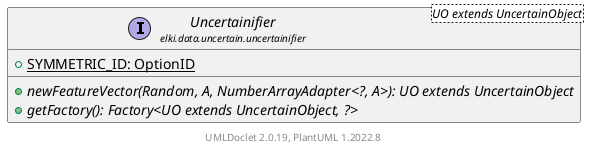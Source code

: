 @startuml
    remove .*\.(Instance|Par|Parameterizer|Factory)$
    set namespaceSeparator none
    hide empty fields
    hide empty methods

    interface "<size:14>Uncertainifier\n<size:10>elki.data.uncertain.uncertainifier" as elki.data.uncertain.uncertainifier.Uncertainifier<UO extends UncertainObject> [[Uncertainifier.html]] {
        {static} +SYMMETRIC_ID: OptionID
        {abstract} +newFeatureVector(Random, A, NumberArrayAdapter<?, A>): UO extends UncertainObject
        {abstract} +getFactory(): Factory<UO extends UncertainObject, ?>
    }

    center footer UMLDoclet 2.0.19, PlantUML 1.2022.8
@enduml

